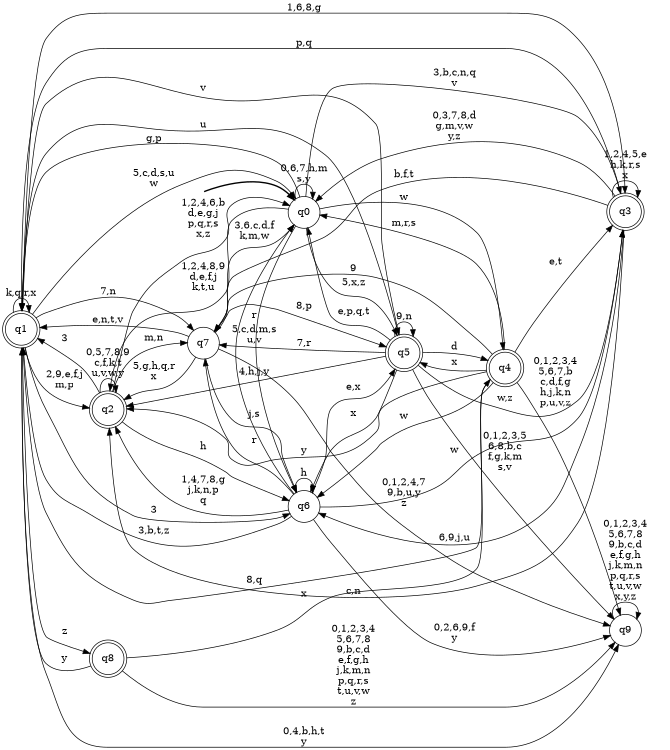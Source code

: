 digraph BlueStar {
__start0 [style = invis, shape = none, label = "", width = 0, height = 0];

rankdir=LR;
size="8,5";

s0 [style="filled", color="black", fillcolor="white" shape="circle", label="q0"];
s1 [style="rounded,filled", color="black", fillcolor="white" shape="doublecircle", label="q1"];
s2 [style="rounded,filled", color="black", fillcolor="white" shape="doublecircle", label="q2"];
s3 [style="rounded,filled", color="black", fillcolor="white" shape="doublecircle", label="q3"];
s4 [style="rounded,filled", color="black", fillcolor="white" shape="doublecircle", label="q4"];
s5 [style="rounded,filled", color="black", fillcolor="white" shape="doublecircle", label="q5"];
s6 [style="filled", color="black", fillcolor="white" shape="circle", label="q6"];
s7 [style="filled", color="black", fillcolor="white" shape="circle", label="q7"];
s8 [style="rounded,filled", color="black", fillcolor="white" shape="doublecircle", label="q8"];
s9 [style="filled", color="black", fillcolor="white" shape="circle", label="q9"];
subgraph cluster_main { 
	graph [pad=".75", ranksep="0.15", nodesep="0.15"];
	 style=invis; 
	__start0 -> s0 [penwidth=2];
}
s0 -> s0 [label="0,6,7,h,m\ns,y"];
s0 -> s1 [label="g,p"];
s0 -> s2 [label="1,2,4,8,9\nd,e,f,j\nk,t,u"];
s0 -> s3 [label="3,b,c,n,q\nv"];
s0 -> s4 [label="w"];
s0 -> s5 [label="5,x,z"];
s0 -> s6 [label="r"];
s1 -> s0 [label="5,c,d,s,u\nw"];
s1 -> s1 [label="k,q,r,x"];
s1 -> s2 [label="2,9,e,f,j\nm,p"];
s1 -> s3 [label="1,6,8,g"];
s1 -> s5 [label="v"];
s1 -> s6 [label="3"];
s1 -> s7 [label="7,n"];
s1 -> s8 [label="z"];
s1 -> s9 [label="0,4,b,h,t\ny"];
s2 -> s0 [label="1,2,4,6,b\nd,e,g,j\np,q,r,s\nx,z"];
s2 -> s1 [label="3"];
s2 -> s2 [label="0,5,7,8,9\nc,f,k,t\nu,v,w,y"];
s2 -> s6 [label="h"];
s2 -> s7 [label="m,n"];
s3 -> s0 [label="0,3,7,8,d\ng,m,v,w\ny,z"];
s3 -> s1 [label="p,q"];
s3 -> s2 [label="c,n"];
s3 -> s3 [label="1,2,4,5,e\nh,k,r,s\nx"];
s3 -> s6 [label="6,9,j,u"];
s3 -> s7 [label="b,f,t"];
s4 -> s0 [label="m,r,s"];
s4 -> s1 [label="8,q"];
s4 -> s2 [label="y"];
s4 -> s3 [label="e,t"];
s4 -> s5 [label="x"];
s4 -> s6 [label="w"];
s4 -> s7 [label="9"];
s4 -> s9 [label="0,1,2,3,4\n5,6,7,b\nc,d,f,g\nh,j,k,n\np,u,v,z"];
s5 -> s0 [label="e,p,q,t"];
s5 -> s1 [label="u"];
s5 -> s2 [label="4,h,j,y"];
s5 -> s3 [label="w,z"];
s5 -> s4 [label="d"];
s5 -> s5 [label="9,n"];
s5 -> s6 [label="x"];
s5 -> s7 [label="7,r"];
s5 -> s9 [label="0,1,2,3,5\n6,8,b,c\nf,g,k,m\ns,v"];
s6 -> s0 [label="5,c,d,m,s\nu,v"];
s6 -> s1 [label="3,b,t,z"];
s6 -> s2 [label="1,4,7,8,g\nj,k,n,p\nq"];
s6 -> s3 [label="w"];
s6 -> s5 [label="e,x"];
s6 -> s6 [label="h"];
s6 -> s7 [label="r"];
s6 -> s9 [label="0,2,6,9,f\ny"];
s7 -> s0 [label="3,6,c,d,f\nk,m,w"];
s7 -> s1 [label="e,n,t,v"];
s7 -> s2 [label="5,g,h,q,r\nx"];
s7 -> s5 [label="8,p"];
s7 -> s6 [label="j,s"];
s7 -> s9 [label="0,1,2,4,7\n9,b,u,y\nz"];
s8 -> s1 [label="y"];
s8 -> s4 [label="x"];
s8 -> s9 [label="0,1,2,3,4\n5,6,7,8\n9,b,c,d\ne,f,g,h\nj,k,m,n\np,q,r,s\nt,u,v,w\nz"];
s9 -> s9 [label="0,1,2,3,4\n5,6,7,8\n9,b,c,d\ne,f,g,h\nj,k,m,n\np,q,r,s\nt,u,v,w\nx,y,z"];

}